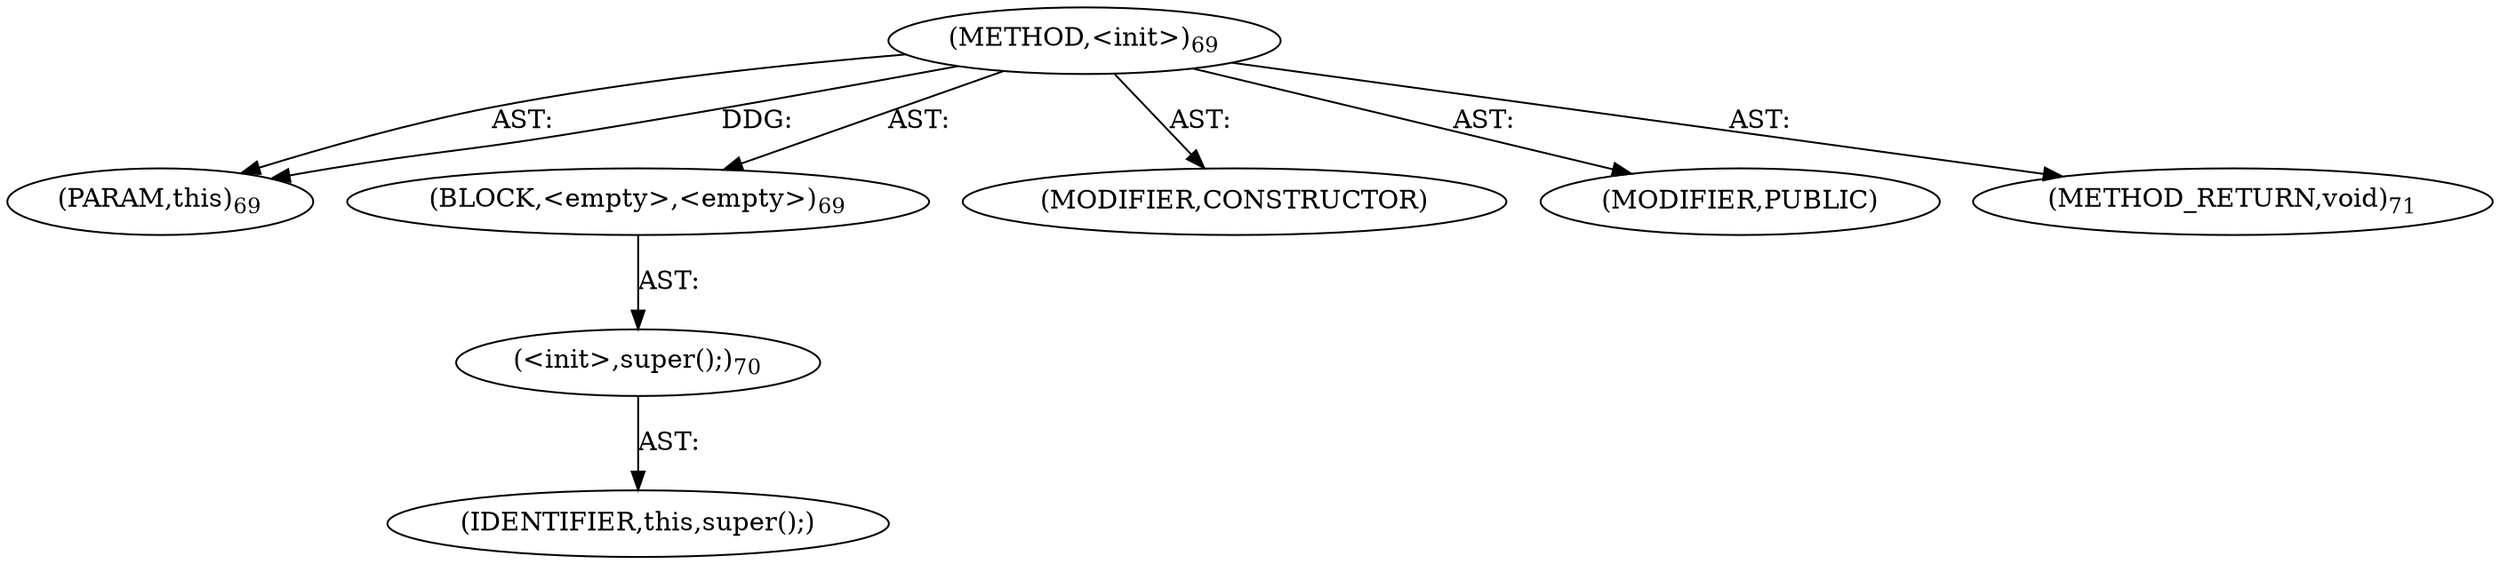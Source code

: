 digraph "&lt;init&gt;" {  
"111669149696" [label = <(METHOD,&lt;init&gt;)<SUB>69</SUB>> ]
"115964116993" [label = <(PARAM,this)<SUB>69</SUB>> ]
"25769803776" [label = <(BLOCK,&lt;empty&gt;,&lt;empty&gt;)<SUB>69</SUB>> ]
"30064771072" [label = <(&lt;init&gt;,super();)<SUB>70</SUB>> ]
"68719476738" [label = <(IDENTIFIER,this,super();)> ]
"133143986176" [label = <(MODIFIER,CONSTRUCTOR)> ]
"133143986177" [label = <(MODIFIER,PUBLIC)> ]
"128849018880" [label = <(METHOD_RETURN,void)<SUB>71</SUB>> ]
  "111669149696" -> "115964116993"  [ label = "AST: "] 
  "111669149696" -> "25769803776"  [ label = "AST: "] 
  "111669149696" -> "133143986176"  [ label = "AST: "] 
  "111669149696" -> "133143986177"  [ label = "AST: "] 
  "111669149696" -> "128849018880"  [ label = "AST: "] 
  "25769803776" -> "30064771072"  [ label = "AST: "] 
  "30064771072" -> "68719476738"  [ label = "AST: "] 
  "111669149696" -> "115964116993"  [ label = "DDG: "] 
}

